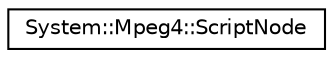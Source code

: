 digraph G
{
  edge [fontname="Helvetica",fontsize="10",labelfontname="Helvetica",labelfontsize="10"];
  node [fontname="Helvetica",fontsize="10",shape=record];
  rankdir="LR";
  Node1 [label="System::Mpeg4::ScriptNode",height=0.2,width=0.4,color="black", fillcolor="white", style="filled",URL="$class_system_1_1_mpeg4_1_1_script_node.html"];
}
